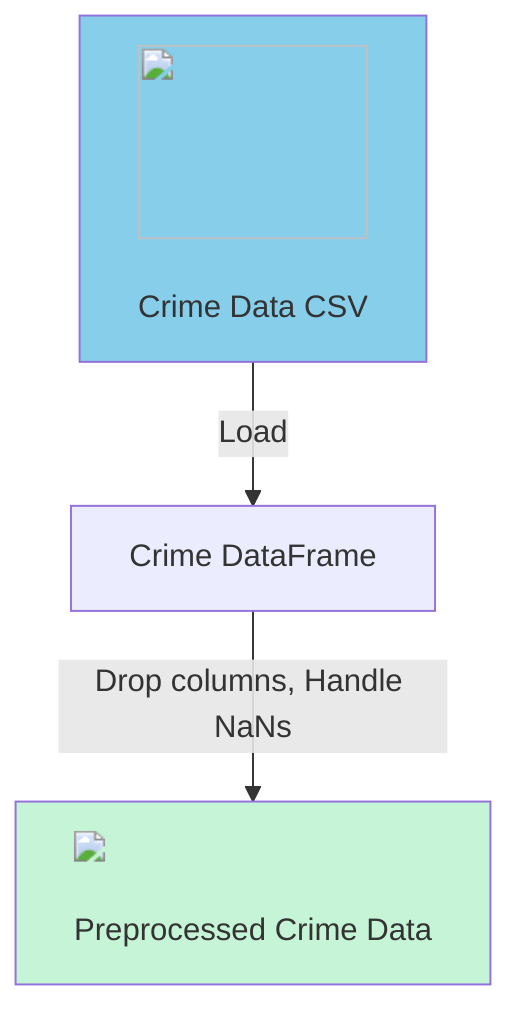 flowchart TD
  A["<img src='icons/file.svg' width=100 height=100/> <br/> Crime Data CSV"]:::dataSource -->|Load| B["Crime DataFrame"]
  B -->|Drop columns, Handle NaNs| C["<img src='dummy_plots/barplot_template.svg'/> <br/> Preprocessed Crime Data"]
  classDef dataSource fill:#87CEEB; 
  class A dataSource; 
  classDef preprocessed fill:#C6F4D6;
  class C preprocessed;